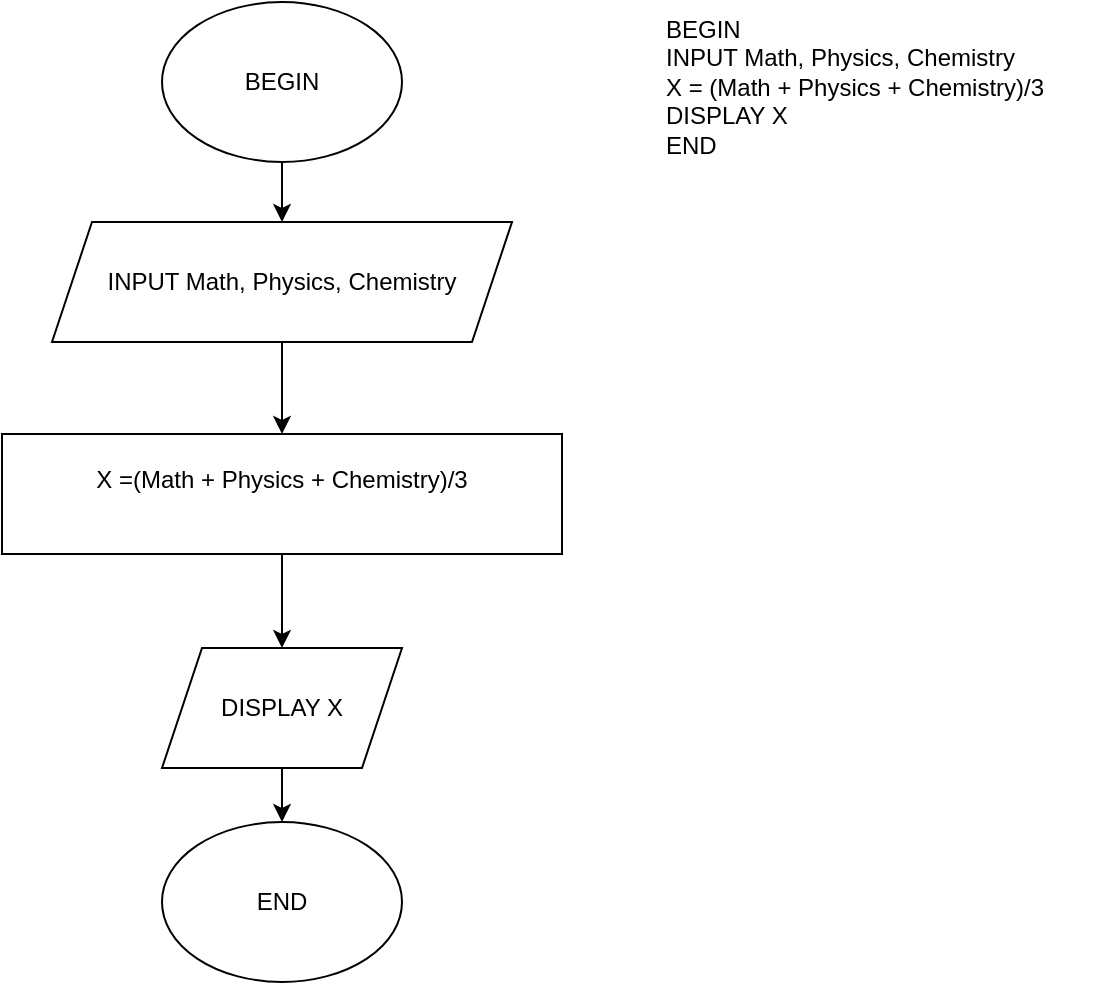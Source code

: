 <mxfile version="20.4.0" type="device" pages="5"><diagram id="C5RBs43oDa-KdzZeNtuy" name="diem trung binh"><mxGraphModel dx="1021" dy="500" grid="0" gridSize="10" guides="1" tooltips="1" connect="1" arrows="1" fold="1" page="1" pageScale="1" pageWidth="827" pageHeight="1169" background="none" math="0" shadow="0"><root><mxCell id="WIyWlLk6GJQsqaUBKTNV-0"/><mxCell id="WIyWlLk6GJQsqaUBKTNV-1" parent="WIyWlLk6GJQsqaUBKTNV-0"/><mxCell id="TfrJUXPYaeGgAcmMpOPM-16" value="" style="edgeStyle=orthogonalEdgeStyle;rounded=0;orthogonalLoop=1;jettySize=auto;html=1;" edge="1" parent="WIyWlLk6GJQsqaUBKTNV-1" source="TfrJUXPYaeGgAcmMpOPM-10" target="TfrJUXPYaeGgAcmMpOPM-12"><mxGeometry relative="1" as="geometry"/></mxCell><mxCell id="TfrJUXPYaeGgAcmMpOPM-10" value="BEGIN" style="ellipse;whiteSpace=wrap;html=1;" vertex="1" parent="WIyWlLk6GJQsqaUBKTNV-1"><mxGeometry x="340" y="10" width="120" height="80" as="geometry"/></mxCell><mxCell id="TfrJUXPYaeGgAcmMpOPM-11" value="BEGIN&#13;&#10;&#9;INPUT Math, Physics, Chemistry&#13;&#10;&#9;X = (Math + Physics + Chemistry)/3&#13;&#10;&#9;DISPLAY X&#13;&#10;END" style="text;whiteSpace=wrap;html=1;" vertex="1" parent="WIyWlLk6GJQsqaUBKTNV-1"><mxGeometry x="590" y="10" width="220" height="120" as="geometry"/></mxCell><mxCell id="TfrJUXPYaeGgAcmMpOPM-17" value="" style="edgeStyle=orthogonalEdgeStyle;rounded=0;orthogonalLoop=1;jettySize=auto;html=1;" edge="1" parent="WIyWlLk6GJQsqaUBKTNV-1" source="TfrJUXPYaeGgAcmMpOPM-12" target="TfrJUXPYaeGgAcmMpOPM-13"><mxGeometry relative="1" as="geometry"/></mxCell><mxCell id="TfrJUXPYaeGgAcmMpOPM-12" value="INPUT Math, Physics, Chemistry" style="shape=parallelogram;perimeter=parallelogramPerimeter;whiteSpace=wrap;html=1;fixedSize=1;" vertex="1" parent="WIyWlLk6GJQsqaUBKTNV-1"><mxGeometry x="285" y="120" width="230" height="60" as="geometry"/></mxCell><mxCell id="TfrJUXPYaeGgAcmMpOPM-18" value="" style="edgeStyle=orthogonalEdgeStyle;rounded=0;orthogonalLoop=1;jettySize=auto;html=1;" edge="1" parent="WIyWlLk6GJQsqaUBKTNV-1" source="TfrJUXPYaeGgAcmMpOPM-13" target="TfrJUXPYaeGgAcmMpOPM-14"><mxGeometry relative="1" as="geometry"/></mxCell><mxCell id="TfrJUXPYaeGgAcmMpOPM-13" value="X =(Math + Physics + Chemistry)/3&lt;br&gt;&amp;nbsp;" style="rounded=0;whiteSpace=wrap;html=1;" vertex="1" parent="WIyWlLk6GJQsqaUBKTNV-1"><mxGeometry x="260" y="226" width="280" height="60" as="geometry"/></mxCell><mxCell id="TfrJUXPYaeGgAcmMpOPM-19" value="" style="edgeStyle=orthogonalEdgeStyle;rounded=0;orthogonalLoop=1;jettySize=auto;html=1;" edge="1" parent="WIyWlLk6GJQsqaUBKTNV-1" source="TfrJUXPYaeGgAcmMpOPM-14" target="TfrJUXPYaeGgAcmMpOPM-15"><mxGeometry relative="1" as="geometry"/></mxCell><mxCell id="TfrJUXPYaeGgAcmMpOPM-14" value="DISPLAY X" style="shape=parallelogram;perimeter=parallelogramPerimeter;whiteSpace=wrap;html=1;fixedSize=1;" vertex="1" parent="WIyWlLk6GJQsqaUBKTNV-1"><mxGeometry x="340" y="333" width="120" height="60" as="geometry"/></mxCell><mxCell id="TfrJUXPYaeGgAcmMpOPM-15" value="END" style="ellipse;whiteSpace=wrap;html=1;" vertex="1" parent="WIyWlLk6GJQsqaUBKTNV-1"><mxGeometry x="340" y="420" width="120" height="80" as="geometry"/></mxCell></root></mxGraphModel></diagram><diagram name="doi tien te" id="neh5LOcUpPbno0oNXHwo"><mxGraphModel dx="868" dy="425" grid="0" gridSize="10" guides="1" tooltips="1" connect="1" arrows="1" fold="1" page="1" pageScale="1" pageWidth="827" pageHeight="1169" background="none" math="0" shadow="0"><root><mxCell id="OVx92LB92YxiCechkvk--0"/><mxCell id="OVx92LB92YxiCechkvk--1" parent="OVx92LB92YxiCechkvk--0"/><mxCell id="OVx92LB92YxiCechkvk--2" value="" style="edgeStyle=orthogonalEdgeStyle;rounded=0;orthogonalLoop=1;jettySize=auto;html=1;" edge="1" parent="OVx92LB92YxiCechkvk--1" source="OVx92LB92YxiCechkvk--3" target="OVx92LB92YxiCechkvk--6"><mxGeometry relative="1" as="geometry"/></mxCell><mxCell id="OVx92LB92YxiCechkvk--3" value="BEGIN" style="ellipse;whiteSpace=wrap;html=1;" vertex="1" parent="OVx92LB92YxiCechkvk--1"><mxGeometry x="340" y="10" width="120" height="80" as="geometry"/></mxCell><mxCell id="OVx92LB92YxiCechkvk--4" value="&lt;div&gt;BEGIN&lt;/div&gt;&lt;div&gt;&lt;span style=&quot;&quot;&gt;&#9;&lt;/span&gt;INPUT dolamy&lt;/div&gt;&lt;div&gt;&lt;span style=&quot;&quot;&gt;&#9;&lt;/span&gt;X = dolamy*23000&lt;/div&gt;&lt;div&gt;&lt;span style=&quot;&quot;&gt;&#9;&lt;/span&gt;DISPLAY X&lt;/div&gt;&lt;div&gt;END&lt;/div&gt;" style="text;whiteSpace=wrap;html=1;" vertex="1" parent="OVx92LB92YxiCechkvk--1"><mxGeometry x="590" y="10" width="220" height="120" as="geometry"/></mxCell><mxCell id="OVx92LB92YxiCechkvk--5" value="" style="edgeStyle=orthogonalEdgeStyle;rounded=0;orthogonalLoop=1;jettySize=auto;html=1;" edge="1" parent="OVx92LB92YxiCechkvk--1" source="OVx92LB92YxiCechkvk--6" target="OVx92LB92YxiCechkvk--8"><mxGeometry relative="1" as="geometry"/></mxCell><mxCell id="OVx92LB92YxiCechkvk--6" value="INPUT dolamy" style="shape=parallelogram;perimeter=parallelogramPerimeter;whiteSpace=wrap;html=1;fixedSize=1;" vertex="1" parent="OVx92LB92YxiCechkvk--1"><mxGeometry x="285" y="120" width="230" height="60" as="geometry"/></mxCell><mxCell id="OVx92LB92YxiCechkvk--7" value="" style="edgeStyle=orthogonalEdgeStyle;rounded=0;orthogonalLoop=1;jettySize=auto;html=1;" edge="1" parent="OVx92LB92YxiCechkvk--1" source="OVx92LB92YxiCechkvk--8" target="OVx92LB92YxiCechkvk--10"><mxGeometry relative="1" as="geometry"/></mxCell><mxCell id="OVx92LB92YxiCechkvk--8" value="X = dolamy*23000&lt;br&gt;&amp;nbsp;" style="rounded=0;whiteSpace=wrap;html=1;" vertex="1" parent="OVx92LB92YxiCechkvk--1"><mxGeometry x="260" y="226" width="280" height="60" as="geometry"/></mxCell><mxCell id="OVx92LB92YxiCechkvk--9" value="" style="edgeStyle=orthogonalEdgeStyle;rounded=0;orthogonalLoop=1;jettySize=auto;html=1;" edge="1" parent="OVx92LB92YxiCechkvk--1" source="OVx92LB92YxiCechkvk--10" target="OVx92LB92YxiCechkvk--11"><mxGeometry relative="1" as="geometry"/></mxCell><mxCell id="OVx92LB92YxiCechkvk--10" value="DISPLAY X" style="shape=parallelogram;perimeter=parallelogramPerimeter;whiteSpace=wrap;html=1;fixedSize=1;" vertex="1" parent="OVx92LB92YxiCechkvk--1"><mxGeometry x="340" y="333" width="120" height="60" as="geometry"/></mxCell><mxCell id="OVx92LB92YxiCechkvk--11" value="END" style="ellipse;whiteSpace=wrap;html=1;" vertex="1" parent="OVx92LB92YxiCechkvk--1"><mxGeometry x="340" y="420" width="120" height="80" as="geometry"/></mxCell></root></mxGraphModel></diagram><diagram name="so sanh 3 so" id="_mtJz1V_n0UHIuDrK_zW"><mxGraphModel dx="1021" dy="567" grid="0" gridSize="10" guides="1" tooltips="1" connect="1" arrows="1" fold="1" page="1" pageScale="1" pageWidth="827" pageHeight="1169" background="none" math="0" shadow="0"><root><mxCell id="efd7efBNSNrGeO-20tvm-0"/><mxCell id="efd7efBNSNrGeO-20tvm-1" parent="efd7efBNSNrGeO-20tvm-0"/><mxCell id="efd7efBNSNrGeO-20tvm-2" value="" style="edgeStyle=orthogonalEdgeStyle;rounded=0;orthogonalLoop=1;jettySize=auto;html=1;" edge="1" parent="efd7efBNSNrGeO-20tvm-1" source="efd7efBNSNrGeO-20tvm-3" target="efd7efBNSNrGeO-20tvm-6"><mxGeometry relative="1" as="geometry"/></mxCell><mxCell id="efd7efBNSNrGeO-20tvm-3" value="BEGIN" style="ellipse;whiteSpace=wrap;html=1;" vertex="1" parent="efd7efBNSNrGeO-20tvm-1"><mxGeometry x="340" y="10" width="120" height="80" as="geometry"/></mxCell><mxCell id="efd7efBNSNrGeO-20tvm-5" value="" style="edgeStyle=orthogonalEdgeStyle;rounded=0;orthogonalLoop=1;jettySize=auto;html=1;entryX=0.5;entryY=0;entryDx=0;entryDy=0;" edge="1" parent="efd7efBNSNrGeO-20tvm-1" source="efd7efBNSNrGeO-20tvm-6" target="dVIAhFgBJ3JrdlFA7cJh-0"><mxGeometry relative="1" as="geometry"><mxPoint x="400" y="226" as="targetPoint"/></mxGeometry></mxCell><mxCell id="efd7efBNSNrGeO-20tvm-6" value="INPUT a,b,c" style="shape=parallelogram;perimeter=parallelogramPerimeter;whiteSpace=wrap;html=1;fixedSize=1;" vertex="1" parent="efd7efBNSNrGeO-20tvm-1"><mxGeometry x="285" y="120" width="230" height="60" as="geometry"/></mxCell><mxCell id="efd7efBNSNrGeO-20tvm-9" value="" style="edgeStyle=orthogonalEdgeStyle;rounded=0;orthogonalLoop=1;jettySize=auto;html=1;" edge="1" parent="efd7efBNSNrGeO-20tvm-1" source="efd7efBNSNrGeO-20tvm-10" target="efd7efBNSNrGeO-20tvm-11"><mxGeometry relative="1" as="geometry"><Array as="points"><mxPoint x="269" y="500"/></Array></mxGeometry></mxCell><mxCell id="efd7efBNSNrGeO-20tvm-10" value="DISPLAY a&amp;nbsp;&quot;lon nhat&quot;" style="shape=parallelogram;perimeter=parallelogramPerimeter;whiteSpace=wrap;html=1;fixedSize=1;" vertex="1" parent="efd7efBNSNrGeO-20tvm-1"><mxGeometry x="168" y="342" width="201" height="60" as="geometry"/></mxCell><mxCell id="efd7efBNSNrGeO-20tvm-11" value="END" style="ellipse;whiteSpace=wrap;html=1;" vertex="1" parent="efd7efBNSNrGeO-20tvm-1"><mxGeometry x="344.5" y="454" width="120" height="80" as="geometry"/></mxCell><mxCell id="dVIAhFgBJ3JrdlFA7cJh-4" style="edgeStyle=orthogonalEdgeStyle;rounded=0;orthogonalLoop=1;jettySize=auto;html=1;entryX=0;entryY=0.5;entryDx=0;entryDy=0;" edge="1" parent="efd7efBNSNrGeO-20tvm-1" source="dVIAhFgBJ3JrdlFA7cJh-0" target="dVIAhFgBJ3JrdlFA7cJh-3"><mxGeometry relative="1" as="geometry"><mxPoint x="554.294" y="268" as="targetPoint"/></mxGeometry></mxCell><mxCell id="dVIAhFgBJ3JrdlFA7cJh-15" style="edgeStyle=orthogonalEdgeStyle;rounded=0;orthogonalLoop=1;jettySize=auto;html=1;entryX=0.5;entryY=0;entryDx=0;entryDy=0;" edge="1" parent="efd7efBNSNrGeO-20tvm-1" source="dVIAhFgBJ3JrdlFA7cJh-0" target="efd7efBNSNrGeO-20tvm-10"><mxGeometry relative="1" as="geometry"><Array as="points"><mxPoint x="269" y="268"/></Array></mxGeometry></mxCell><mxCell id="dVIAhFgBJ3JrdlFA7cJh-0" value="a&amp;gt;b and a&amp;gt;c" style="rhombus;whiteSpace=wrap;html=1;" vertex="1" parent="efd7efBNSNrGeO-20tvm-1"><mxGeometry x="323" y="234" width="155" height="68" as="geometry"/></mxCell><mxCell id="dVIAhFgBJ3JrdlFA7cJh-10" style="edgeStyle=orthogonalEdgeStyle;rounded=0;orthogonalLoop=1;jettySize=auto;html=1;entryX=0.549;entryY=-0.003;entryDx=0;entryDy=0;entryPerimeter=0;" edge="1" parent="efd7efBNSNrGeO-20tvm-1" source="dVIAhFgBJ3JrdlFA7cJh-3" target="dVIAhFgBJ3JrdlFA7cJh-6"><mxGeometry relative="1" as="geometry"/></mxCell><mxCell id="dVIAhFgBJ3JrdlFA7cJh-11" style="edgeStyle=orthogonalEdgeStyle;rounded=0;orthogonalLoop=1;jettySize=auto;html=1;" edge="1" parent="efd7efBNSNrGeO-20tvm-1" source="dVIAhFgBJ3JrdlFA7cJh-3" target="dVIAhFgBJ3JrdlFA7cJh-7"><mxGeometry relative="1" as="geometry"/></mxCell><mxCell id="dVIAhFgBJ3JrdlFA7cJh-3" value="b&amp;gt;c" style="rhombus;whiteSpace=wrap;html=1;" vertex="1" parent="efd7efBNSNrGeO-20tvm-1"><mxGeometry x="510" y="228" width="123" height="80" as="geometry"/></mxCell><mxCell id="dVIAhFgBJ3JrdlFA7cJh-19" style="edgeStyle=orthogonalEdgeStyle;rounded=0;orthogonalLoop=1;jettySize=auto;html=1;entryX=1;entryY=0.5;entryDx=0;entryDy=0;" edge="1" parent="efd7efBNSNrGeO-20tvm-1" source="dVIAhFgBJ3JrdlFA7cJh-6" target="efd7efBNSNrGeO-20tvm-11"><mxGeometry relative="1" as="geometry"/></mxCell><mxCell id="dVIAhFgBJ3JrdlFA7cJh-6" value="DISPLAY b &quot;lon nhat&quot;" style="shape=parallelogram;perimeter=parallelogramPerimeter;whiteSpace=wrap;html=1;fixedSize=1;" vertex="1" parent="efd7efBNSNrGeO-20tvm-1"><mxGeometry x="410" y="342" width="151" height="60" as="geometry"/></mxCell><mxCell id="dVIAhFgBJ3JrdlFA7cJh-20" style="edgeStyle=orthogonalEdgeStyle;rounded=0;orthogonalLoop=1;jettySize=auto;html=1;entryX=1;entryY=0.5;entryDx=0;entryDy=0;" edge="1" parent="efd7efBNSNrGeO-20tvm-1" source="dVIAhFgBJ3JrdlFA7cJh-7" target="efd7efBNSNrGeO-20tvm-11"><mxGeometry relative="1" as="geometry"><Array as="points"><mxPoint x="644" y="494"/></Array></mxGeometry></mxCell><mxCell id="dVIAhFgBJ3JrdlFA7cJh-7" value="DISPLAY c &quot;lon nhat&quot;" style="shape=parallelogram;perimeter=parallelogramPerimeter;whiteSpace=wrap;html=1;fixedSize=1;" vertex="1" parent="efd7efBNSNrGeO-20tvm-1"><mxGeometry x="568" y="342" width="151" height="60" as="geometry"/></mxCell><mxCell id="dVIAhFgBJ3JrdlFA7cJh-13" value="TRUE" style="text;html=1;align=center;verticalAlign=middle;resizable=0;points=[];autosize=1;strokeColor=none;fillColor=none;" vertex="1" parent="efd7efBNSNrGeO-20tvm-1"><mxGeometry x="498" y="304" width="51" height="26" as="geometry"/></mxCell><mxCell id="dVIAhFgBJ3JrdlFA7cJh-14" value="FALSE" style="text;html=1;align=center;verticalAlign=middle;resizable=0;points=[];autosize=1;strokeColor=none;fillColor=none;" vertex="1" parent="efd7efBNSNrGeO-20tvm-1"><mxGeometry x="588" y="304" width="55" height="26" as="geometry"/></mxCell><mxCell id="dVIAhFgBJ3JrdlFA7cJh-16" value="TRUE" style="text;html=1;align=center;verticalAlign=middle;resizable=0;points=[];autosize=1;strokeColor=none;fillColor=none;" vertex="1" parent="efd7efBNSNrGeO-20tvm-1"><mxGeometry x="267" y="235" width="51" height="26" as="geometry"/></mxCell><mxCell id="dVIAhFgBJ3JrdlFA7cJh-18" value="FALSE" style="text;html=1;align=center;verticalAlign=middle;resizable=0;points=[];autosize=1;strokeColor=none;fillColor=none;" vertex="1" parent="efd7efBNSNrGeO-20tvm-1"><mxGeometry x="458" y="234" width="55" height="26" as="geometry"/></mxCell><mxCell id="Zt0gUyWeyfK6s_Y38g3l-0" value="Baitap: tim gia tri lon nhat trong 3 so&#13;&#10;BEGIN&#13;&#10;&#9;INPUT a,b,c&#13;&#10;&#9;IF a&gt;b AND a&gt;c&#13;&#10;&#9;&#9;DISPLAY a &quot;lon nhat&quot;&#13;&#10;&#9;&#9;ELSE  IF b&gt;c&#13;&#10;&#9;&#9;&#9;DISPLAY b &quot;lon nhat&quot;&#13;&#10;&#9;&#9;&#9;ELSE  DISPLAY c &quot;lon nhat&quot;&#13;&#10;END" style="text;whiteSpace=wrap;html=1;" vertex="1" parent="efd7efBNSNrGeO-20tvm-1"><mxGeometry x="572" y="25" width="220" height="152" as="geometry"/></mxCell></root></mxGraphModel></diagram><diagram name="tim so lon nhat trrong day so" id="_heUhr424EO441uNF6vY"><mxGraphModel dx="599" dy="293" grid="0" gridSize="10" guides="1" tooltips="1" connect="1" arrows="1" fold="1" page="1" pageScale="1" pageWidth="827" pageHeight="1169" background="none" math="0" shadow="0"><root><mxCell id="h4TDL9VtwoUaFKwO797P-0"/><mxCell id="h4TDL9VtwoUaFKwO797P-1" parent="h4TDL9VtwoUaFKwO797P-0"/><mxCell id="h4TDL9VtwoUaFKwO797P-2" value="" style="edgeStyle=orthogonalEdgeStyle;rounded=0;orthogonalLoop=1;jettySize=auto;html=1;" edge="1" parent="h4TDL9VtwoUaFKwO797P-1" source="h4TDL9VtwoUaFKwO797P-3" target="h4TDL9VtwoUaFKwO797P-5"><mxGeometry relative="1" as="geometry"/></mxCell><mxCell id="h4TDL9VtwoUaFKwO797P-3" value="BEGIN" style="ellipse;whiteSpace=wrap;html=1;" vertex="1" parent="h4TDL9VtwoUaFKwO797P-1"><mxGeometry x="340" y="10" width="120" height="80" as="geometry"/></mxCell><mxCell id="0BxWZhnnx90k0EYrJlI6-2" value="" style="edgeStyle=orthogonalEdgeStyle;rounded=0;orthogonalLoop=1;jettySize=auto;html=1;" edge="1" parent="h4TDL9VtwoUaFKwO797P-1" source="h4TDL9VtwoUaFKwO797P-5" target="0BxWZhnnx90k0EYrJlI6-1"><mxGeometry relative="1" as="geometry"/></mxCell><mxCell id="h4TDL9VtwoUaFKwO797P-5" value="INPUT a1,a2,a3,a4,a5,....an" style="shape=parallelogram;perimeter=parallelogramPerimeter;whiteSpace=wrap;html=1;fixedSize=1;" vertex="1" parent="h4TDL9VtwoUaFKwO797P-1"><mxGeometry x="288" y="108" width="230" height="46" as="geometry"/></mxCell><mxCell id="h4TDL9VtwoUaFKwO797P-8" value="END" style="ellipse;whiteSpace=wrap;html=1;" vertex="1" parent="h4TDL9VtwoUaFKwO797P-1"><mxGeometry x="340" y="671" width="120" height="80" as="geometry"/></mxCell><mxCell id="h4TDL9VtwoUaFKwO797P-21" value="TRUE" style="text;html=1;align=center;verticalAlign=middle;resizable=0;points=[];autosize=1;strokeColor=none;fillColor=none;" vertex="1" parent="h4TDL9VtwoUaFKwO797P-1"><mxGeometry x="292" y="280" width="51" height="26" as="geometry"/></mxCell><mxCell id="h4TDL9VtwoUaFKwO797P-22" value="FALSE" style="text;html=1;align=center;verticalAlign=middle;resizable=0;points=[];autosize=1;strokeColor=none;fillColor=none;" vertex="1" parent="h4TDL9VtwoUaFKwO797P-1"><mxGeometry x="463" y="280" width="55" height="26" as="geometry"/></mxCell><mxCell id="0BxWZhnnx90k0EYrJlI6-13" value="" style="edgeStyle=orthogonalEdgeStyle;rounded=0;orthogonalLoop=1;jettySize=auto;html=1;" edge="1" parent="h4TDL9VtwoUaFKwO797P-1" source="0BxWZhnnx90k0EYrJlI6-1" target="0BxWZhnnx90k0EYrJlI6-7"><mxGeometry relative="1" as="geometry"/></mxCell><mxCell id="0BxWZhnnx90k0EYrJlI6-1" value="i =2, max = a1" style="rounded=0;whiteSpace=wrap;html=1;" vertex="1" parent="h4TDL9VtwoUaFKwO797P-1"><mxGeometry x="343" y="181" width="120" height="60" as="geometry"/></mxCell><mxCell id="0BxWZhnnx90k0EYrJlI6-10" style="edgeStyle=orthogonalEdgeStyle;rounded=0;orthogonalLoop=1;jettySize=auto;html=1;entryX=0.5;entryY=0;entryDx=0;entryDy=0;" edge="1" parent="h4TDL9VtwoUaFKwO797P-1" source="0BxWZhnnx90k0EYrJlI6-3" target="0BxWZhnnx90k0EYrJlI6-4"><mxGeometry relative="1" as="geometry"/></mxCell><mxCell id="0BxWZhnnx90k0EYrJlI6-11" style="edgeStyle=orthogonalEdgeStyle;rounded=0;orthogonalLoop=1;jettySize=auto;html=1;entryX=0;entryY=0.5;entryDx=0;entryDy=0;" edge="1" parent="h4TDL9VtwoUaFKwO797P-1" source="0BxWZhnnx90k0EYrJlI6-3" target="0BxWZhnnx90k0EYrJlI6-8"><mxGeometry relative="1" as="geometry"/></mxCell><mxCell id="0BxWZhnnx90k0EYrJlI6-3" value="ai &amp;gt; max" style="rhombus;whiteSpace=wrap;html=1;" vertex="1" parent="h4TDL9VtwoUaFKwO797P-1"><mxGeometry x="172" y="333.5" width="133" height="109" as="geometry"/></mxCell><mxCell id="0BxWZhnnx90k0EYrJlI6-19" style="edgeStyle=orthogonalEdgeStyle;rounded=0;orthogonalLoop=1;jettySize=auto;html=1;entryX=0.573;entryY=1.017;entryDx=0;entryDy=0;entryPerimeter=0;" edge="1" parent="h4TDL9VtwoUaFKwO797P-1" source="0BxWZhnnx90k0EYrJlI6-4" target="0BxWZhnnx90k0EYrJlI6-8"><mxGeometry relative="1" as="geometry"><Array as="points"><mxPoint x="412" y="522"/></Array></mxGeometry></mxCell><mxCell id="0BxWZhnnx90k0EYrJlI6-4" value="max = ai" style="rounded=0;whiteSpace=wrap;html=1;" vertex="1" parent="h4TDL9VtwoUaFKwO797P-1"><mxGeometry x="178.5" y="492" width="120" height="60" as="geometry"/></mxCell><mxCell id="0BxWZhnnx90k0EYrJlI6-16" style="edgeStyle=orthogonalEdgeStyle;rounded=0;orthogonalLoop=1;jettySize=auto;html=1;entryX=0.45;entryY=0.013;entryDx=0;entryDy=0;entryPerimeter=0;" edge="1" parent="h4TDL9VtwoUaFKwO797P-1" source="0BxWZhnnx90k0EYrJlI6-6" target="h4TDL9VtwoUaFKwO797P-8"><mxGeometry relative="1" as="geometry"/></mxCell><mxCell id="0BxWZhnnx90k0EYrJlI6-6" value="DISPLAY max" style="shape=parallelogram;perimeter=parallelogramPerimeter;whiteSpace=wrap;html=1;fixedSize=1;" vertex="1" parent="h4TDL9VtwoUaFKwO797P-1"><mxGeometry x="334" y="575" width="120" height="60" as="geometry"/></mxCell><mxCell id="0BxWZhnnx90k0EYrJlI6-9" style="edgeStyle=orthogonalEdgeStyle;rounded=0;orthogonalLoop=1;jettySize=auto;html=1;entryX=0.5;entryY=0;entryDx=0;entryDy=0;" edge="1" parent="h4TDL9VtwoUaFKwO797P-1" source="0BxWZhnnx90k0EYrJlI6-7" target="0BxWZhnnx90k0EYrJlI6-3"><mxGeometry relative="1" as="geometry"/></mxCell><mxCell id="0BxWZhnnx90k0EYrJlI6-15" style="edgeStyle=orthogonalEdgeStyle;rounded=0;orthogonalLoop=1;jettySize=auto;html=1;entryX=1;entryY=0.75;entryDx=0;entryDy=0;" edge="1" parent="h4TDL9VtwoUaFKwO797P-1" source="0BxWZhnnx90k0EYrJlI6-7" target="0BxWZhnnx90k0EYrJlI6-6"><mxGeometry relative="1" as="geometry"><Array as="points"><mxPoint x="533" y="304"/><mxPoint x="533" y="616"/></Array></mxGeometry></mxCell><mxCell id="0BxWZhnnx90k0EYrJlI6-7" value="i &amp;lt;=n" style="rhombus;whiteSpace=wrap;html=1;" vertex="1" parent="h4TDL9VtwoUaFKwO797P-1"><mxGeometry x="363" y="265" width="80" height="80" as="geometry"/></mxCell><mxCell id="0BxWZhnnx90k0EYrJlI6-14" style="edgeStyle=orthogonalEdgeStyle;rounded=0;orthogonalLoop=1;jettySize=auto;html=1;entryX=0.5;entryY=1;entryDx=0;entryDy=0;" edge="1" parent="h4TDL9VtwoUaFKwO797P-1" source="0BxWZhnnx90k0EYrJlI6-8" target="0BxWZhnnx90k0EYrJlI6-7"><mxGeometry relative="1" as="geometry"><mxPoint x="401" y="373" as="targetPoint"/></mxGeometry></mxCell><mxCell id="0BxWZhnnx90k0EYrJlI6-8" value="i = i +1" style="rounded=0;whiteSpace=wrap;html=1;" vertex="1" parent="h4TDL9VtwoUaFKwO797P-1"><mxGeometry x="343" y="366" width="120" height="60" as="geometry"/></mxCell><mxCell id="0BxWZhnnx90k0EYrJlI6-17" value="TRUE" style="text;html=1;align=center;verticalAlign=middle;resizable=0;points=[];autosize=1;strokeColor=none;fillColor=none;" vertex="1" parent="h4TDL9VtwoUaFKwO797P-1"><mxGeometry x="217" y="466" width="51" height="26" as="geometry"/></mxCell><mxCell id="0BxWZhnnx90k0EYrJlI6-18" value="FALSE" style="text;html=1;align=center;verticalAlign=middle;resizable=0;points=[];autosize=1;strokeColor=none;fillColor=none;" vertex="1" parent="h4TDL9VtwoUaFKwO797P-1"><mxGeometry x="297" y="351" width="55" height="26" as="geometry"/></mxCell><mxCell id="0BxWZhnnx90k0EYrJlI6-20" value="BAitap: tim so lon nhat trong day so&#13;&#10;BEGIN&#13;&#10;&#9;INPUT a1,a2,a3,a4,a5,....an&#13;&#10;&#9;max = a1&#13;&#10;&#9;i=1, &#13;&#10;&#9;LOOP i &lt;= n&#9;&#13;&#10;&#9;&#9;IF ai&gt;max, max = ai&#13;&#10;&#9;&#9;END IF&#9;&#13;&#10;&#9;&#9;i = i+1&#13;&#10;&#9;END LOOP&#9;&#13;&#10;DISPLAY max&#13;&#10;END" style="text;whiteSpace=wrap;html=1;" vertex="1" parent="h4TDL9VtwoUaFKwO797P-1"><mxGeometry x="573" y="286" width="217" height="195" as="geometry"/></mxCell></root></mxGraphModel></diagram><diagram name="cau tru dieu ien" id="j5RQASU-laNp_Vi4Zs_w"><mxGraphModel dx="1578" dy="773" grid="0" gridSize="10" guides="1" tooltips="1" connect="1" arrows="1" fold="1" page="1" pageScale="1" pageWidth="827" pageHeight="1169" background="none" math="0" shadow="0"><root><mxCell id="pdOulakrd1sxOBYxW2as-0"/><mxCell id="pdOulakrd1sxOBYxW2as-1" parent="pdOulakrd1sxOBYxW2as-0"/><mxCell id="pdOulakrd1sxOBYxW2as-2" value="" style="edgeStyle=orthogonalEdgeStyle;rounded=0;orthogonalLoop=1;jettySize=auto;html=1;" edge="1" parent="pdOulakrd1sxOBYxW2as-1" source="pdOulakrd1sxOBYxW2as-3" target="pdOulakrd1sxOBYxW2as-5"><mxGeometry relative="1" as="geometry"/></mxCell><mxCell id="pdOulakrd1sxOBYxW2as-3" value="BEGIN" style="ellipse;whiteSpace=wrap;html=1;" vertex="1" parent="pdOulakrd1sxOBYxW2as-1"><mxGeometry x="340" y="10" width="120" height="80" as="geometry"/></mxCell><mxCell id="pdOulakrd1sxOBYxW2as-4" value="" style="edgeStyle=orthogonalEdgeStyle;rounded=0;orthogonalLoop=1;jettySize=auto;html=1;" edge="1" parent="pdOulakrd1sxOBYxW2as-1" source="pdOulakrd1sxOBYxW2as-5" target="pdOulakrd1sxOBYxW2as-10"><mxGeometry relative="1" as="geometry"/></mxCell><mxCell id="pdOulakrd1sxOBYxW2as-5" value="INPUT DIEMTHI" style="shape=parallelogram;perimeter=parallelogramPerimeter;whiteSpace=wrap;html=1;fixedSize=1;" vertex="1" parent="pdOulakrd1sxOBYxW2as-1"><mxGeometry x="288" y="108" width="230" height="46" as="geometry"/></mxCell><mxCell id="pdOulakrd1sxOBYxW2as-6" value="END" style="ellipse;whiteSpace=wrap;html=1;" vertex="1" parent="pdOulakrd1sxOBYxW2as-1"><mxGeometry x="343" y="858" width="120" height="80" as="geometry"/></mxCell><mxCell id="pdOulakrd1sxOBYxW2as-7" value="TRUE" style="text;html=1;align=center;verticalAlign=middle;resizable=0;points=[];autosize=1;strokeColor=none;fillColor=none;" vertex="1" parent="pdOulakrd1sxOBYxW2as-1"><mxGeometry x="315" y="259" width="51" height="26" as="geometry"/></mxCell><mxCell id="pdOulakrd1sxOBYxW2as-8" value="FALSE" style="text;html=1;align=center;verticalAlign=middle;resizable=0;points=[];autosize=1;strokeColor=none;fillColor=none;" vertex="1" parent="pdOulakrd1sxOBYxW2as-1"><mxGeometry x="347" y="328" width="55" height="26" as="geometry"/></mxCell><mxCell id="pdOulakrd1sxOBYxW2as-9" value="" style="edgeStyle=orthogonalEdgeStyle;rounded=0;orthogonalLoop=1;jettySize=auto;html=1;" edge="1" parent="pdOulakrd1sxOBYxW2as-1" source="pdOulakrd1sxOBYxW2as-10" target="pdOulakrd1sxOBYxW2as-20"><mxGeometry relative="1" as="geometry"/></mxCell><mxCell id="pdOulakrd1sxOBYxW2as-10" value="X=DIEMTHI" style="rounded=0;whiteSpace=wrap;html=1;" vertex="1" parent="pdOulakrd1sxOBYxW2as-1"><mxGeometry x="343" y="181" width="120" height="43" as="geometry"/></mxCell><mxCell id="EYiMhK_-2zYfZ3xXR6rq-9" style="edgeStyle=orthogonalEdgeStyle;rounded=0;orthogonalLoop=1;jettySize=auto;html=1;entryX=1;entryY=0.5;entryDx=0;entryDy=0;" edge="1" parent="pdOulakrd1sxOBYxW2as-1" source="pdOulakrd1sxOBYxW2as-20" target="pdOulakrd1sxOBYxW2as-17"><mxGeometry relative="1" as="geometry"/></mxCell><mxCell id="EYiMhK_-2zYfZ3xXR6rq-10" style="edgeStyle=orthogonalEdgeStyle;rounded=0;orthogonalLoop=1;jettySize=auto;html=1;entryX=0.5;entryY=0;entryDx=0;entryDy=0;" edge="1" parent="pdOulakrd1sxOBYxW2as-1" source="pdOulakrd1sxOBYxW2as-20" target="EYiMhK_-2zYfZ3xXR6rq-1"><mxGeometry relative="1" as="geometry"><mxPoint x="406" y="363" as="targetPoint"/></mxGeometry></mxCell><mxCell id="pdOulakrd1sxOBYxW2as-20" value="X&amp;gt;75" style="rhombus;whiteSpace=wrap;html=1;" vertex="1" parent="pdOulakrd1sxOBYxW2as-1"><mxGeometry x="363" y="251" width="80" height="80" as="geometry"/></mxCell><mxCell id="EYiMhK_-2zYfZ3xXR6rq-0" value="BEGIN&#10;&#9;INPUT DIEMTHI&#10;&#9;X=DIEMTHI&#10;&#9;IF X&gt;=75, DISPLAY &quot;LOAI A&quot;&#10;&#9;&#9;ESLE IF X&gt;=60 AND X&lt;75, DISPLAY &quot;LOAI B&quot;&#10;&#9;&#9;&#9;ELSE IF X&gt;=45 AND X&lt;60, DISPLAY &quot;LOAI C&quot;&#10;&#9;&#9;&#9;&#9;ELSE IF X&gt;=35 AND X&lt;45, DISPLAY &quot;LOAI D&quot;&#10;&#9;&#9;&#9;&#9;&#9; ELSE DISPLAY &quot;LOAI F&quot;&#10;END" style="text;whiteSpace=wrap;html=1;" vertex="1" parent="pdOulakrd1sxOBYxW2as-1"><mxGeometry x="548" y="15" width="279" height="152" as="geometry"/></mxCell><mxCell id="EYiMhK_-2zYfZ3xXR6rq-11" style="edgeStyle=orthogonalEdgeStyle;rounded=0;orthogonalLoop=1;jettySize=auto;html=1;" edge="1" parent="pdOulakrd1sxOBYxW2as-1" source="EYiMhK_-2zYfZ3xXR6rq-1" target="EYiMhK_-2zYfZ3xXR6rq-2"><mxGeometry relative="1" as="geometry"/></mxCell><mxCell id="EYiMhK_-2zYfZ3xXR6rq-12" style="edgeStyle=orthogonalEdgeStyle;rounded=0;orthogonalLoop=1;jettySize=auto;html=1;entryX=0.5;entryY=0;entryDx=0;entryDy=0;" edge="1" parent="pdOulakrd1sxOBYxW2as-1" source="EYiMhK_-2zYfZ3xXR6rq-1" target="EYiMhK_-2zYfZ3xXR6rq-3"><mxGeometry relative="1" as="geometry"/></mxCell><mxCell id="EYiMhK_-2zYfZ3xXR6rq-1" value="60&amp;lt;=X&amp;lt;75" style="rhombus;whiteSpace=wrap;html=1;" vertex="1" parent="pdOulakrd1sxOBYxW2as-1"><mxGeometry x="363" y="356" width="80" height="80" as="geometry"/></mxCell><mxCell id="EYiMhK_-2zYfZ3xXR6rq-33" style="edgeStyle=orthogonalEdgeStyle;rounded=0;orthogonalLoop=1;jettySize=auto;html=1;" edge="1" parent="pdOulakrd1sxOBYxW2as-1" source="EYiMhK_-2zYfZ3xXR6rq-2"><mxGeometry relative="1" as="geometry"><mxPoint x="462" y="914" as="targetPoint"/><Array as="points"><mxPoint x="718" y="396"/><mxPoint x="718" y="914"/></Array></mxGeometry></mxCell><mxCell id="EYiMhK_-2zYfZ3xXR6rq-2" value="DISPLAY LOAI B" style="shape=parallelogram;perimeter=parallelogramPerimeter;whiteSpace=wrap;html=1;fixedSize=1;" vertex="1" parent="pdOulakrd1sxOBYxW2as-1"><mxGeometry x="500" y="366" width="120" height="60" as="geometry"/></mxCell><mxCell id="EYiMhK_-2zYfZ3xXR6rq-13" style="edgeStyle=orthogonalEdgeStyle;rounded=0;orthogonalLoop=1;jettySize=auto;html=1;entryX=0.5;entryY=0;entryDx=0;entryDy=0;" edge="1" parent="pdOulakrd1sxOBYxW2as-1" source="EYiMhK_-2zYfZ3xXR6rq-3" target="EYiMhK_-2zYfZ3xXR6rq-6"><mxGeometry relative="1" as="geometry"/></mxCell><mxCell id="EYiMhK_-2zYfZ3xXR6rq-16" style="edgeStyle=orthogonalEdgeStyle;rounded=0;orthogonalLoop=1;jettySize=auto;html=1;entryX=1;entryY=0.5;entryDx=0;entryDy=0;" edge="1" parent="pdOulakrd1sxOBYxW2as-1" source="EYiMhK_-2zYfZ3xXR6rq-3" target="EYiMhK_-2zYfZ3xXR6rq-15"><mxGeometry relative="1" as="geometry"/></mxCell><mxCell id="EYiMhK_-2zYfZ3xXR6rq-3" value="45&amp;lt;=X&amp;lt;60" style="rhombus;whiteSpace=wrap;html=1;" vertex="1" parent="pdOulakrd1sxOBYxW2as-1"><mxGeometry x="363" y="464" width="80" height="80" as="geometry"/></mxCell><mxCell id="EYiMhK_-2zYfZ3xXR6rq-35" style="edgeStyle=orthogonalEdgeStyle;rounded=0;orthogonalLoop=1;jettySize=auto;html=1;" edge="1" parent="pdOulakrd1sxOBYxW2as-1" source="pdOulakrd1sxOBYxW2as-17"><mxGeometry relative="1" as="geometry"><mxPoint x="358" y="920" as="targetPoint"/><Array as="points"><mxPoint x="109" y="291"/><mxPoint x="109" y="936"/></Array></mxGeometry></mxCell><mxCell id="pdOulakrd1sxOBYxW2as-17" value="DISPLAY LOAI A" style="shape=parallelogram;perimeter=parallelogramPerimeter;whiteSpace=wrap;html=1;fixedSize=1;" vertex="1" parent="pdOulakrd1sxOBYxW2as-1"><mxGeometry x="188" y="261" width="120" height="60" as="geometry"/></mxCell><mxCell id="EYiMhK_-2zYfZ3xXR6rq-14" style="edgeStyle=orthogonalEdgeStyle;rounded=0;orthogonalLoop=1;jettySize=auto;html=1;entryX=0.5;entryY=0;entryDx=0;entryDy=0;" edge="1" parent="pdOulakrd1sxOBYxW2as-1" source="EYiMhK_-2zYfZ3xXR6rq-6"><mxGeometry relative="1" as="geometry"><mxPoint x="403" y="671" as="targetPoint"/></mxGeometry></mxCell><mxCell id="EYiMhK_-2zYfZ3xXR6rq-18" style="edgeStyle=orthogonalEdgeStyle;rounded=0;orthogonalLoop=1;jettySize=auto;html=1;entryX=0;entryY=0.5;entryDx=0;entryDy=0;" edge="1" parent="pdOulakrd1sxOBYxW2as-1" source="EYiMhK_-2zYfZ3xXR6rq-6" target="EYiMhK_-2zYfZ3xXR6rq-17"><mxGeometry relative="1" as="geometry"/></mxCell><mxCell id="EYiMhK_-2zYfZ3xXR6rq-6" value="35&amp;lt;=X&amp;lt;45" style="rhombus;whiteSpace=wrap;html=1;" vertex="1" parent="pdOulakrd1sxOBYxW2as-1"><mxGeometry x="363" y="569" width="80" height="80" as="geometry"/></mxCell><mxCell id="EYiMhK_-2zYfZ3xXR6rq-34" style="edgeStyle=orthogonalEdgeStyle;rounded=0;orthogonalLoop=1;jettySize=auto;html=1;entryX=0.022;entryY=0.726;entryDx=0;entryDy=0;entryPerimeter=0;" edge="1" parent="pdOulakrd1sxOBYxW2as-1" source="EYiMhK_-2zYfZ3xXR6rq-15" target="pdOulakrd1sxOBYxW2as-6"><mxGeometry relative="1" as="geometry"><Array as="points"><mxPoint x="232" y="916"/></Array></mxGeometry></mxCell><mxCell id="EYiMhK_-2zYfZ3xXR6rq-15" value="DISPLAY LOAI C" style="shape=parallelogram;perimeter=parallelogramPerimeter;whiteSpace=wrap;html=1;fixedSize=1;" vertex="1" parent="pdOulakrd1sxOBYxW2as-1"><mxGeometry x="172" y="474" width="120" height="60" as="geometry"/></mxCell><mxCell id="EYiMhK_-2zYfZ3xXR6rq-32" style="edgeStyle=orthogonalEdgeStyle;rounded=0;orthogonalLoop=1;jettySize=auto;html=1;entryX=1.007;entryY=0.749;entryDx=0;entryDy=0;entryPerimeter=0;" edge="1" parent="pdOulakrd1sxOBYxW2as-1" source="EYiMhK_-2zYfZ3xXR6rq-17" target="pdOulakrd1sxOBYxW2as-6"><mxGeometry relative="1" as="geometry"><Array as="points"><mxPoint x="573" y="918"/></Array></mxGeometry></mxCell><mxCell id="EYiMhK_-2zYfZ3xXR6rq-17" value="DISPLAY LOAI D" style="shape=parallelogram;perimeter=parallelogramPerimeter;whiteSpace=wrap;html=1;fixedSize=1;" vertex="1" parent="pdOulakrd1sxOBYxW2as-1"><mxGeometry x="513" y="579" width="120" height="60" as="geometry"/></mxCell><mxCell id="EYiMhK_-2zYfZ3xXR6rq-24" value="" style="edgeStyle=orthogonalEdgeStyle;rounded=0;orthogonalLoop=1;jettySize=auto;html=1;" edge="1" parent="pdOulakrd1sxOBYxW2as-1" source="EYiMhK_-2zYfZ3xXR6rq-19" target="pdOulakrd1sxOBYxW2as-6"><mxGeometry relative="1" as="geometry"/></mxCell><mxCell id="EYiMhK_-2zYfZ3xXR6rq-19" value="DISPLAY LOAI F" style="shape=parallelogram;perimeter=parallelogramPerimeter;whiteSpace=wrap;html=1;fixedSize=1;" vertex="1" parent="pdOulakrd1sxOBYxW2as-1"><mxGeometry x="343" y="671" width="120" height="60" as="geometry"/></mxCell><mxCell id="EYiMhK_-2zYfZ3xXR6rq-25" value="FALSE" style="text;html=1;align=center;verticalAlign=middle;resizable=0;points=[];autosize=1;strokeColor=none;fillColor=none;" vertex="1" parent="pdOulakrd1sxOBYxW2as-1"><mxGeometry x="411" y="436" width="55" height="26" as="geometry"/></mxCell><mxCell id="EYiMhK_-2zYfZ3xXR6rq-26" value="FALSE" style="text;html=1;align=center;verticalAlign=middle;resizable=0;points=[];autosize=1;strokeColor=none;fillColor=none;" vertex="1" parent="pdOulakrd1sxOBYxW2as-1"><mxGeometry x="347" y="541" width="55" height="26" as="geometry"/></mxCell><mxCell id="EYiMhK_-2zYfZ3xXR6rq-27" value="FALSE" style="text;html=1;align=center;verticalAlign=middle;resizable=0;points=[];autosize=1;strokeColor=none;fillColor=none;" vertex="1" parent="pdOulakrd1sxOBYxW2as-1"><mxGeometry x="408" y="641" width="55" height="26" as="geometry"/></mxCell><mxCell id="EYiMhK_-2zYfZ3xXR6rq-28" value="TRUE" style="text;html=1;align=center;verticalAlign=middle;resizable=0;points=[];autosize=1;strokeColor=none;fillColor=none;" vertex="1" parent="pdOulakrd1sxOBYxW2as-1"><mxGeometry x="443" y="368" width="51" height="26" as="geometry"/></mxCell><mxCell id="EYiMhK_-2zYfZ3xXR6rq-29" value="TRUE" style="text;html=1;align=center;verticalAlign=middle;resizable=0;points=[];autosize=1;strokeColor=none;fillColor=none;" vertex="1" parent="pdOulakrd1sxOBYxW2as-1"><mxGeometry x="299" y="479" width="51" height="26" as="geometry"/></mxCell><mxCell id="EYiMhK_-2zYfZ3xXR6rq-30" value="TRUE" style="text;html=1;align=center;verticalAlign=middle;resizable=0;points=[];autosize=1;strokeColor=none;fillColor=none;" vertex="1" parent="pdOulakrd1sxOBYxW2as-1"><mxGeometry x="453" y="579" width="51" height="26" as="geometry"/></mxCell></root></mxGraphModel></diagram></mxfile>